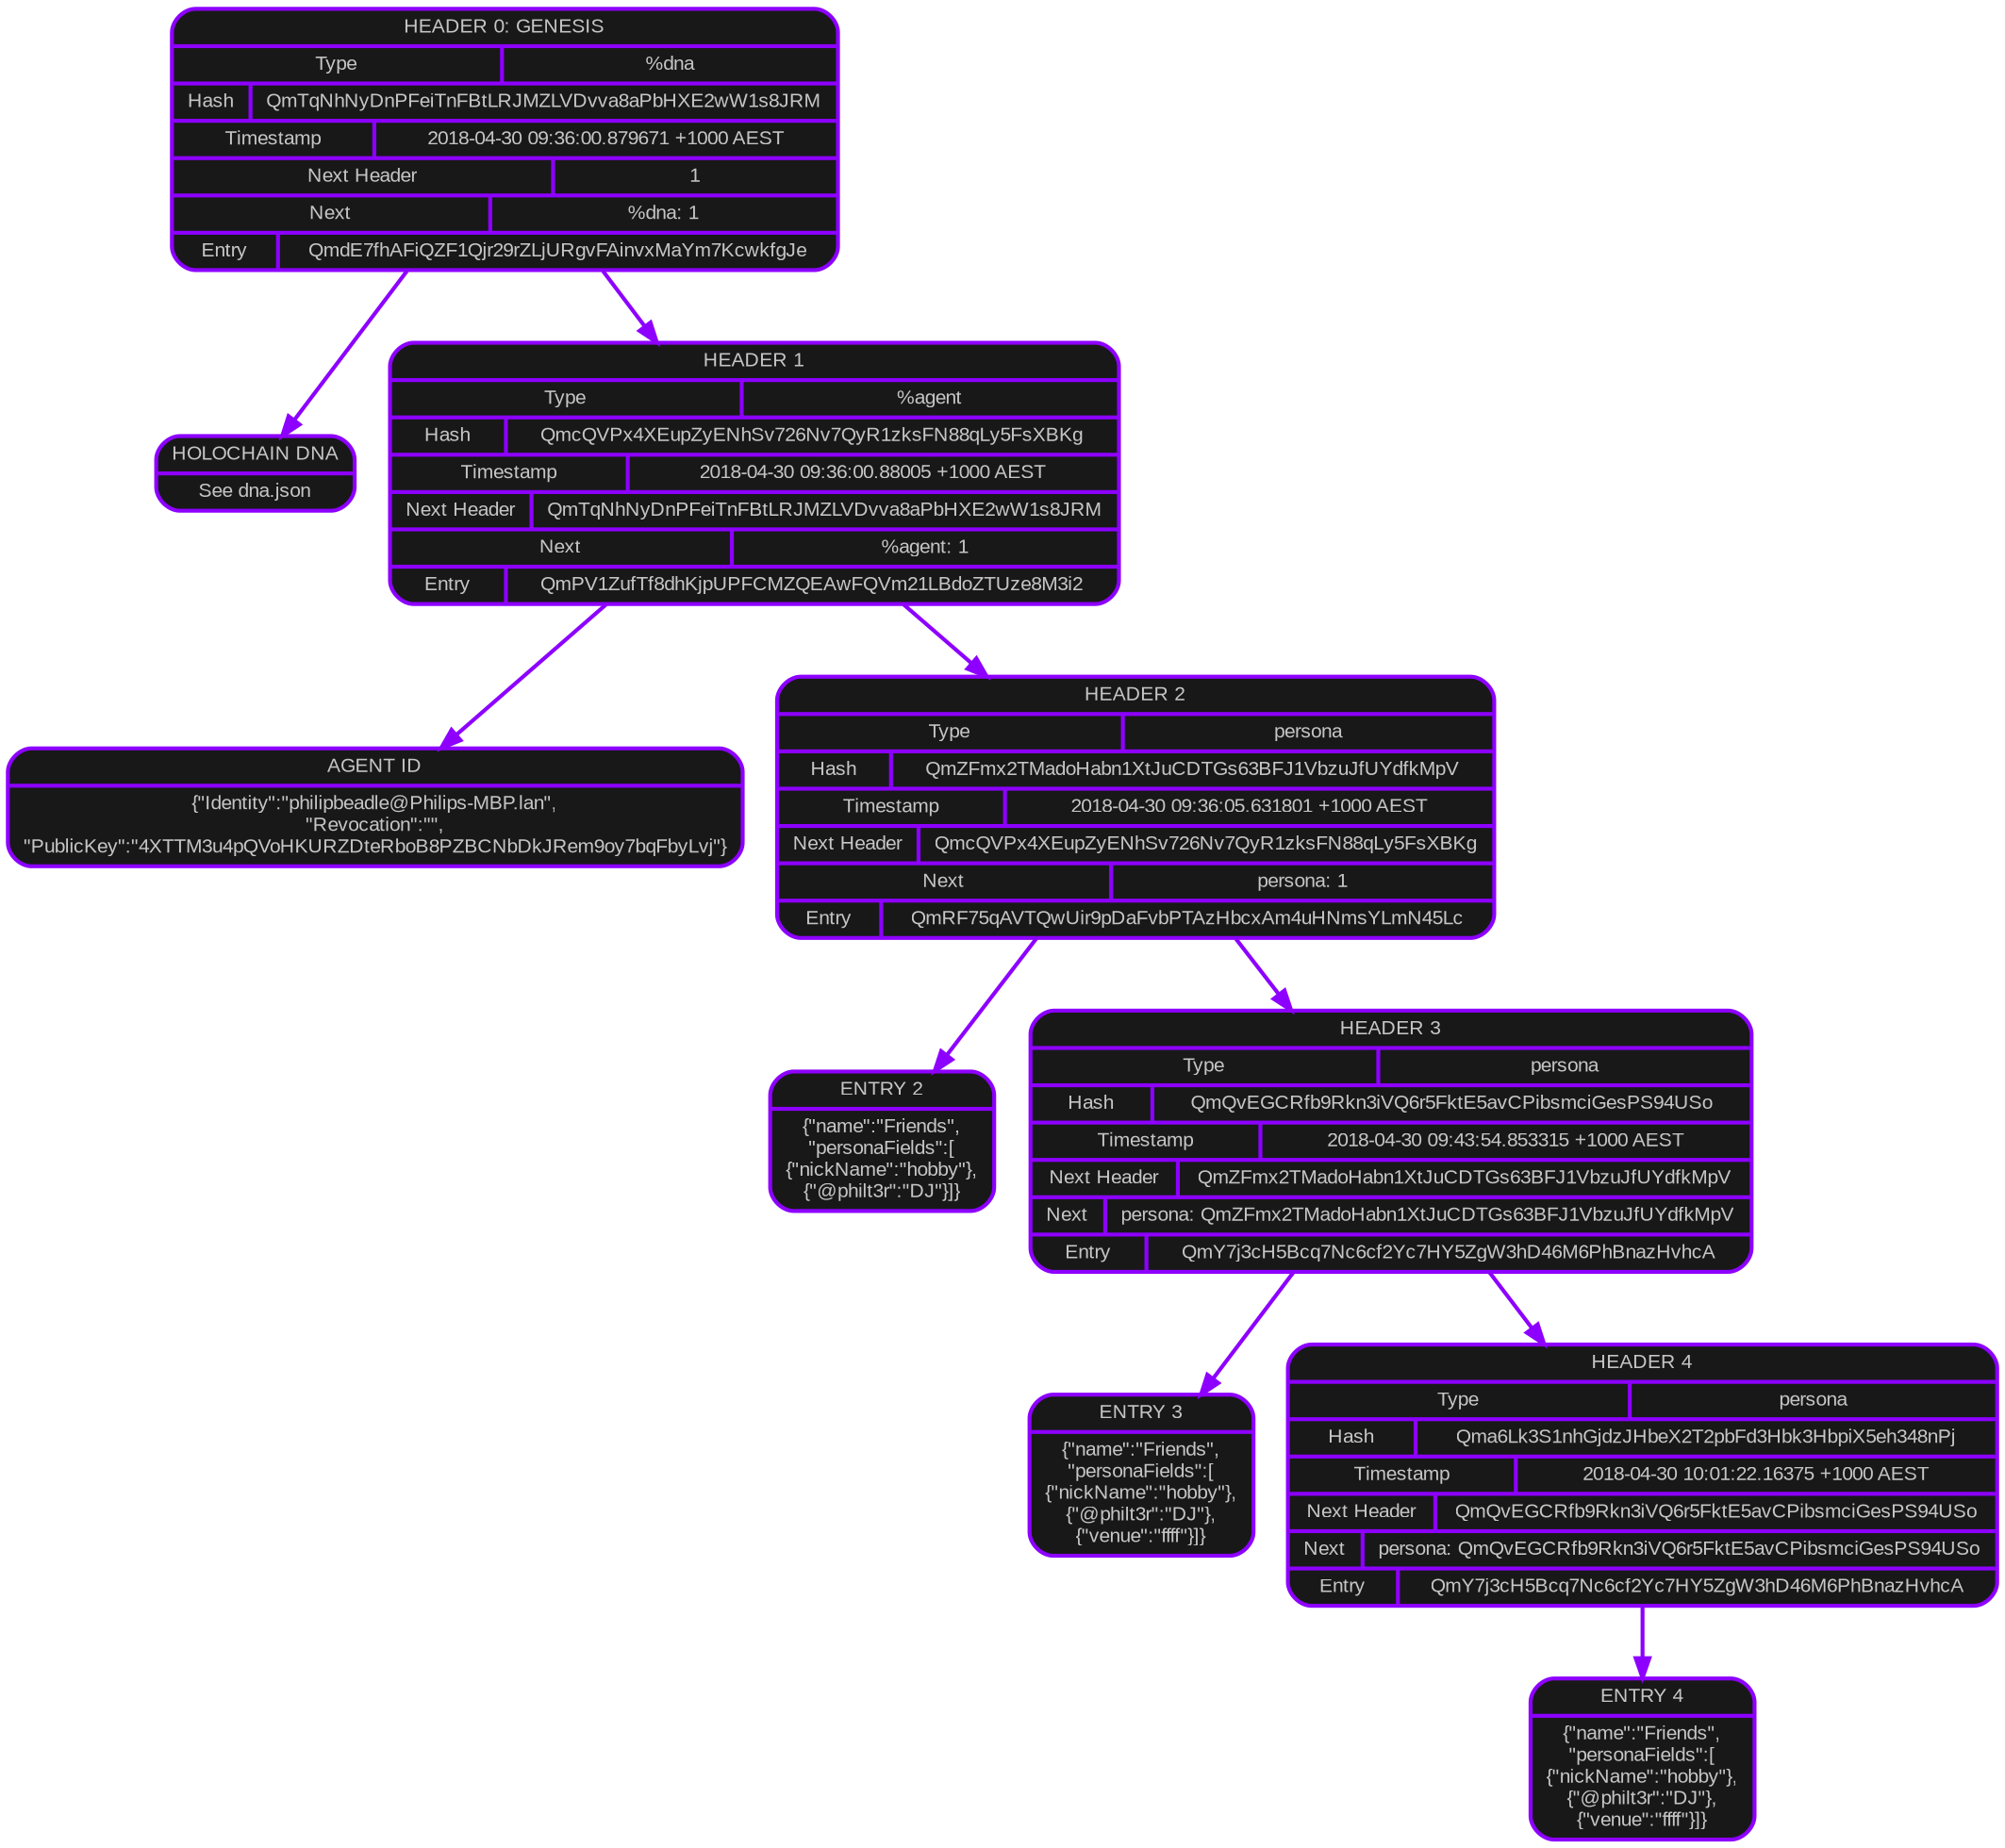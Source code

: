digraph chain {
graph [splines=line];
node [shape=record fontname="Arial",fontsize="10",style="rounded, filled",penwidth=2,fontcolor="#c5c5c5",color="#8d00ff",fillcolor="#181818"];
edge [penwidth=2, color="#8d00ff"];
header0 [label=<{HEADER 0: GENESIS|
{Type|%dna}|
{Hash|QmTqNhNyDnPFeiTnFBtLRJMZLVDvva8aPbHXE2wW1s8JRM}|
{Timestamp|2018-04-30 09:36:00.879671 +1000 AEST}|
{Next Header|1}|
{Next|%dna: 1}|
{Entry|QmdE7fhAFiQZF1Qjr29rZLjURgvFAinvxMaYm7KcwkfgJe}
}>];
content0 [label=<{HOLOCHAIN DNA|See dna.json}>];
header0->content0;
header0->header1;
header1 [label=<{HEADER 1|
{Type|%agent}|
{Hash|QmcQVPx4XEupZyENhSv726Nv7QyR1zksFN88qLy5FsXBKg}|
{Timestamp|2018-04-30 09:36:00.88005 +1000 AEST}|
{Next Header|QmTqNhNyDnPFeiTnFBtLRJMZLVDvva8aPbHXE2wW1s8JRM}|
{Next|%agent: 1}|
{Entry|QmPV1ZufTf8dhKjpUPFCMZQEAwFQVm21LBdoZTUze8M3i2}
}>];
content1 [label=<{AGENT ID|\{"Identity":"philipbeadle@Philips-MBP.lan",<br/>"Revocation":"",<br/>"PublicKey":"4XTTM3u4pQVoHKURZDteRboB8PZBCNbDkJRem9oy7bqFbyLvj"\}}>];
header1->content1;
header1->header2;
header2 [label=<{HEADER 2|
{Type|persona}|
{Hash|QmZFmx2TMadoHabn1XtJuCDTGs63BFJ1VbzuJfUYdfkMpV}|
{Timestamp|2018-04-30 09:36:05.631801 +1000 AEST}|
{Next Header|QmcQVPx4XEupZyENhSv726Nv7QyR1zksFN88qLy5FsXBKg}|
{Next|persona: 1}|
{Entry|QmRF75qAVTQwUir9pDaFvbPTAzHbcxAm4uHNmsYLmN45Lc}
}>];
content2 [label=<{ENTRY 2|\{"name":"Friends",<br/>"personaFields":[<br/>\{"nickName":"hobby"\},<br/>\{"@philt3r":"DJ"\}]\}}>];
header2->content2;
header2->header3;
header3 [label=<{HEADER 3|
{Type|persona}|
{Hash|QmQvEGCRfb9Rkn3iVQ6r5FktE5avCPibsmciGesPS94USo}|
{Timestamp|2018-04-30 09:43:54.853315 +1000 AEST}|
{Next Header|QmZFmx2TMadoHabn1XtJuCDTGs63BFJ1VbzuJfUYdfkMpV}|
{Next|persona: QmZFmx2TMadoHabn1XtJuCDTGs63BFJ1VbzuJfUYdfkMpV}|
{Entry|QmY7j3cH5Bcq7Nc6cf2Yc7HY5ZgW3hD46M6PhBnazHvhcA}
}>];
content3 [label=<{ENTRY 3|\{"name":"Friends",<br/>"personaFields":[<br/>\{"nickName":"hobby"\},<br/>\{"@philt3r":"DJ"\},<br/>\{"venue":"ffff"\}]\}}>];
header3->content3;
header3->header4;
header4 [label=<{HEADER 4|
{Type|persona}|
{Hash|Qma6Lk3S1nhGjdzJHbeX2T2pbFd3Hbk3HbpiX5eh348nPj}|
{Timestamp|2018-04-30 10:01:22.16375 +1000 AEST}|
{Next Header|QmQvEGCRfb9Rkn3iVQ6r5FktE5avCPibsmciGesPS94USo}|
{Next|persona: QmQvEGCRfb9Rkn3iVQ6r5FktE5avCPibsmciGesPS94USo}|
{Entry|QmY7j3cH5Bcq7Nc6cf2Yc7HY5ZgW3hD46M6PhBnazHvhcA}
}>];
content4 [label=<{ENTRY 4|\{"name":"Friends",<br/>"personaFields":[<br/>\{"nickName":"hobby"\},<br/>\{"@philt3r":"DJ"\},<br/>\{"venue":"ffff"\}]\}}>];
header4->content4;
}
